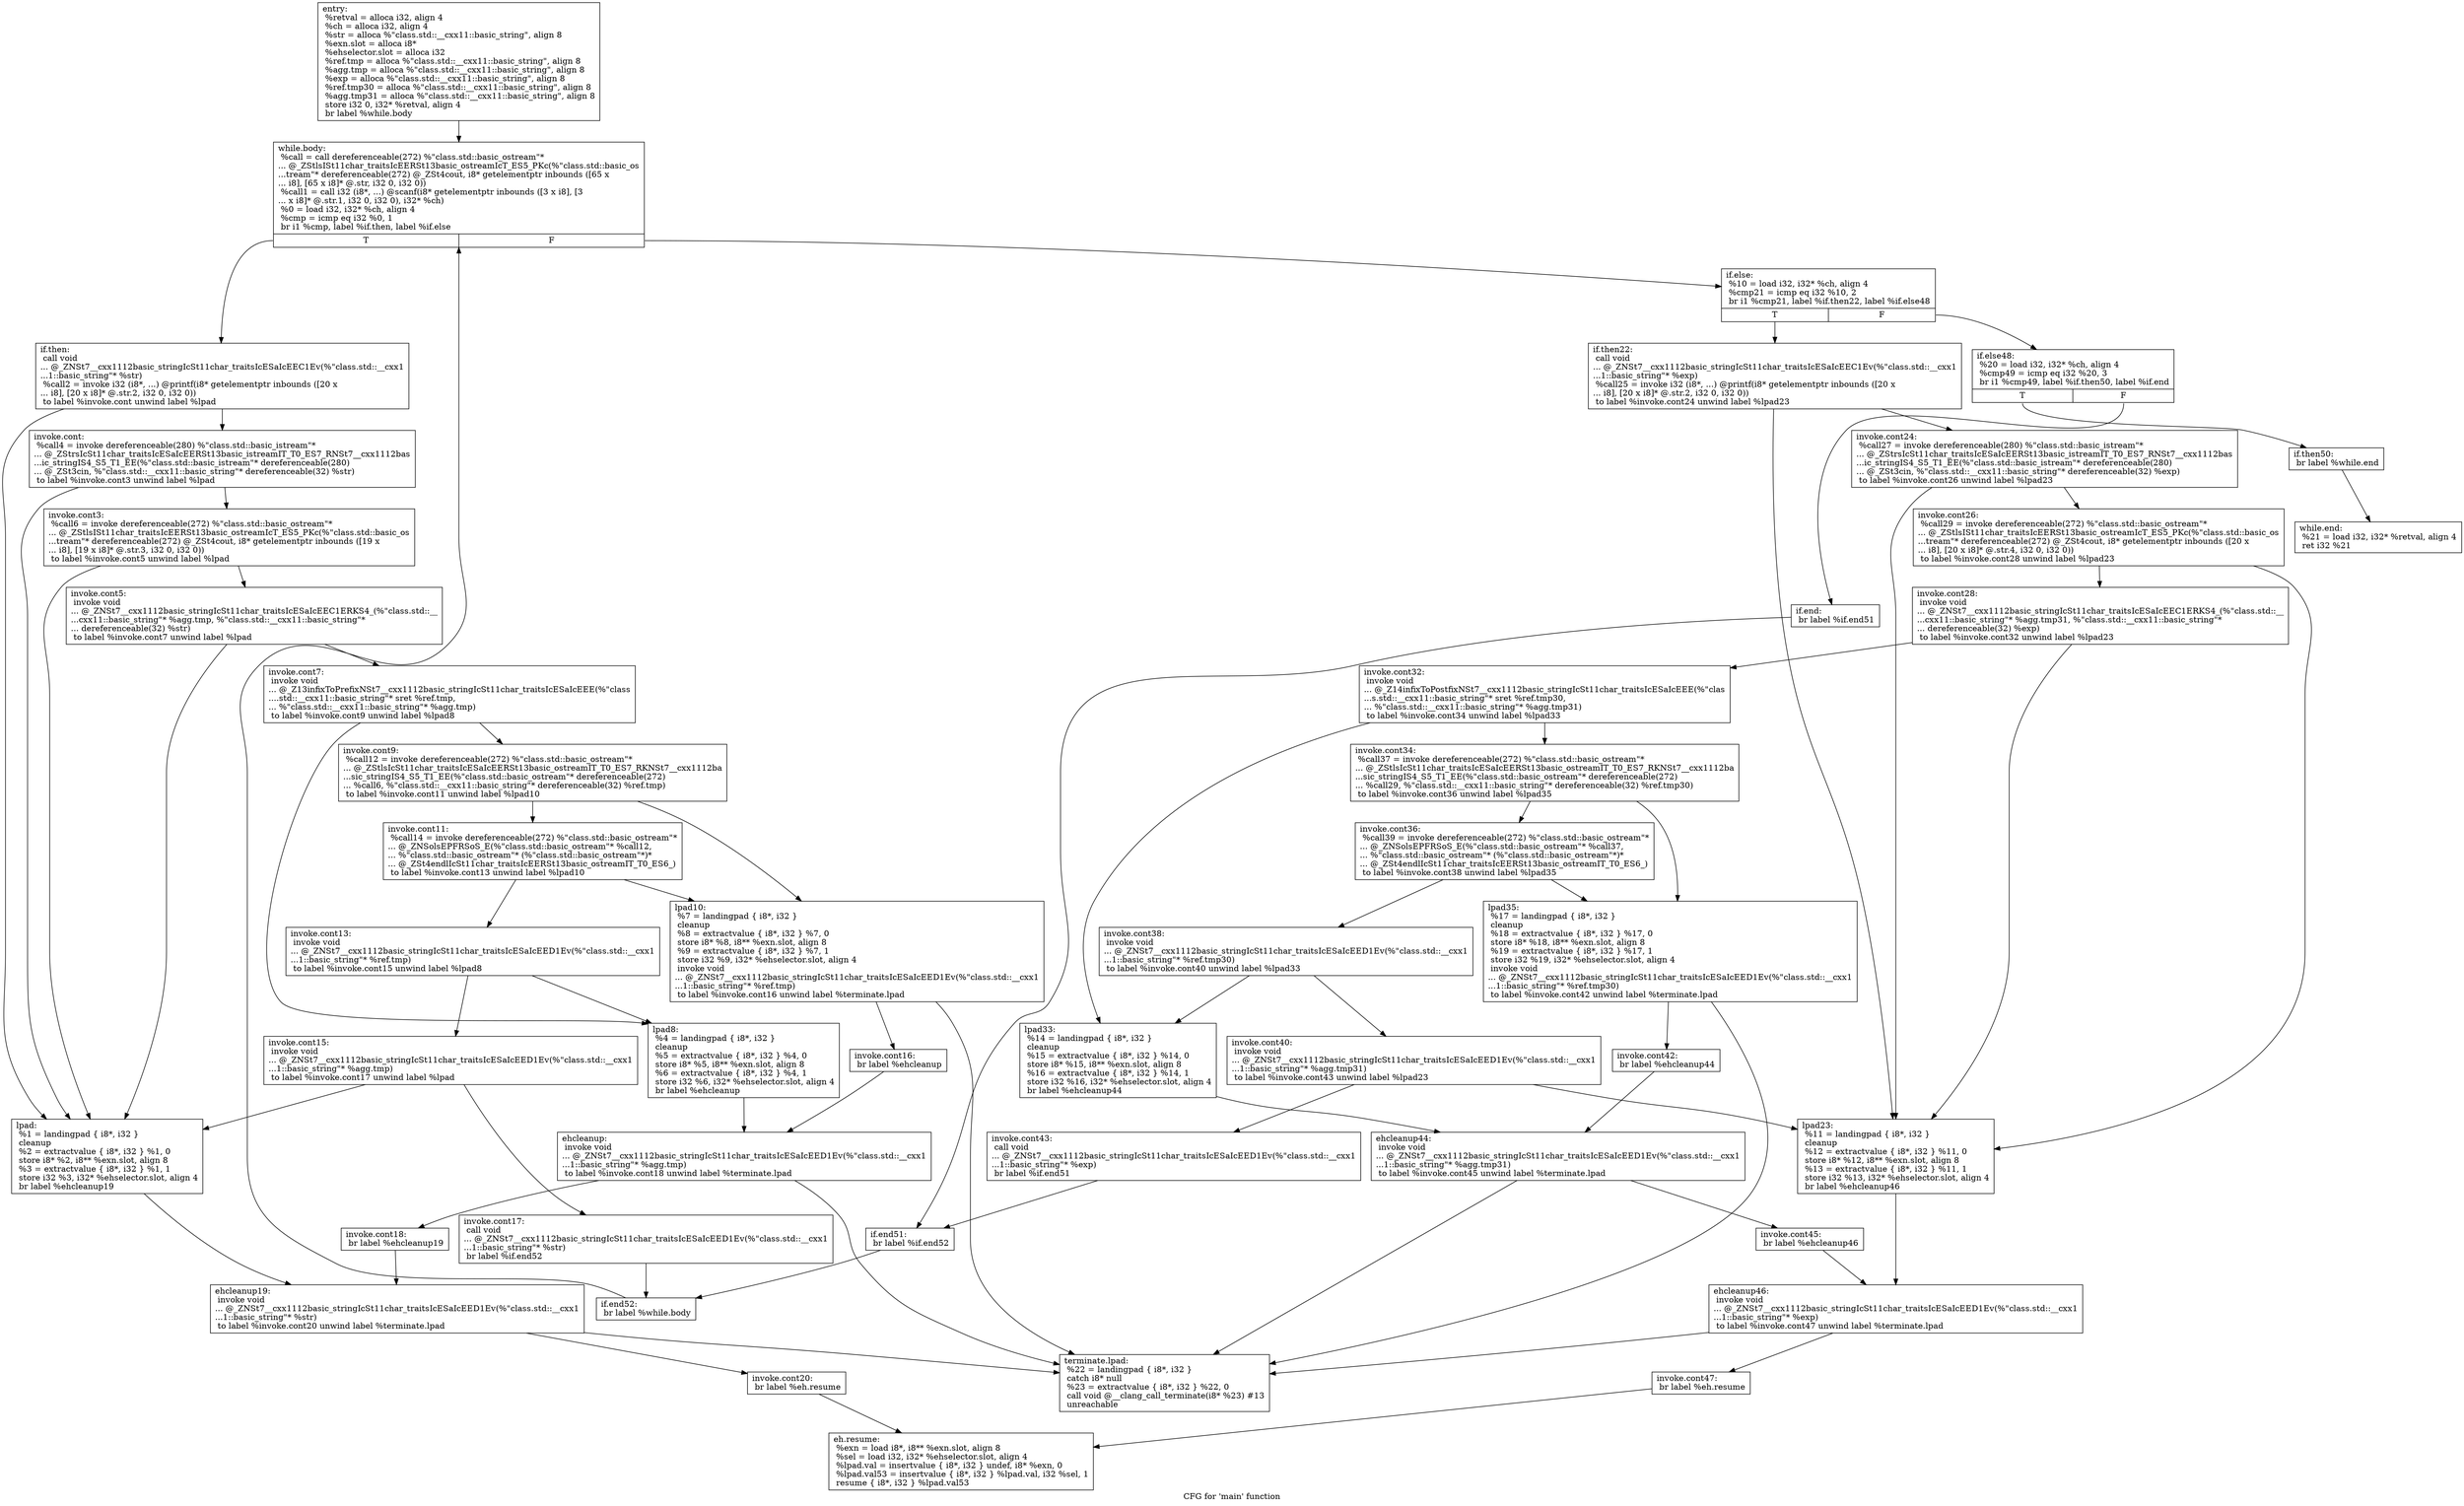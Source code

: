 digraph "CFG for 'main' function" {
	label="CFG for 'main' function";

	Node0x6b5f510 [shape=record,label="{entry:\l  %retval = alloca i32, align 4\l  %ch = alloca i32, align 4\l  %str = alloca %\"class.std::__cxx11::basic_string\", align 8\l  %exn.slot = alloca i8*\l  %ehselector.slot = alloca i32\l  %ref.tmp = alloca %\"class.std::__cxx11::basic_string\", align 8\l  %agg.tmp = alloca %\"class.std::__cxx11::basic_string\", align 8\l  %exp = alloca %\"class.std::__cxx11::basic_string\", align 8\l  %ref.tmp30 = alloca %\"class.std::__cxx11::basic_string\", align 8\l  %agg.tmp31 = alloca %\"class.std::__cxx11::basic_string\", align 8\l  store i32 0, i32* %retval, align 4\l  br label %while.body\l}"];
	Node0x6b5f510 -> Node0x6b5fce0;
	Node0x6b5fce0 [shape=record,label="{while.body:                                       \l  %call = call dereferenceable(272) %\"class.std::basic_ostream\"*\l... @_ZStlsISt11char_traitsIcEERSt13basic_ostreamIcT_ES5_PKc(%\"class.std::basic_os\l...tream\"* dereferenceable(272) @_ZSt4cout, i8* getelementptr inbounds ([65 x\l... i8], [65 x i8]* @.str, i32 0, i32 0))\l  %call1 = call i32 (i8*, ...) @scanf(i8* getelementptr inbounds ([3 x i8], [3\l... x i8]* @.str.1, i32 0, i32 0), i32* %ch)\l  %0 = load i32, i32* %ch, align 4\l  %cmp = icmp eq i32 %0, 1\l  br i1 %cmp, label %if.then, label %if.else\l|{<s0>T|<s1>F}}"];
	Node0x6b5fce0:s0 -> Node0x6b60610;
	Node0x6b5fce0:s1 -> Node0x6b606e0;
	Node0x6b60610 [shape=record,label="{if.then:                                          \l  call void\l... @_ZNSt7__cxx1112basic_stringIcSt11char_traitsIcESaIcEEC1Ev(%\"class.std::__cxx1\l...1::basic_string\"* %str)\l  %call2 = invoke i32 (i8*, ...) @printf(i8* getelementptr inbounds ([20 x\l... i8], [20 x i8]* @.str.2, i32 0, i32 0))\l          to label %invoke.cont unwind label %lpad\l}"];
	Node0x6b60610 -> Node0x6b60840;
	Node0x6b60610 -> Node0x6b60a30;
	Node0x6b60840 [shape=record,label="{invoke.cont:                                      \l  %call4 = invoke dereferenceable(280) %\"class.std::basic_istream\"*\l... @_ZStrsIcSt11char_traitsIcESaIcEERSt13basic_istreamIT_T0_ES7_RNSt7__cxx1112bas\l...ic_stringIS4_S5_T1_EE(%\"class.std::basic_istream\"* dereferenceable(280)\l... @_ZSt3cin, %\"class.std::__cxx11::basic_string\"* dereferenceable(32) %str)\l          to label %invoke.cont3 unwind label %lpad\l}"];
	Node0x6b60840 -> Node0x6b60e10;
	Node0x6b60840 -> Node0x6b60a30;
	Node0x6b60e10 [shape=record,label="{invoke.cont3:                                     \l  %call6 = invoke dereferenceable(272) %\"class.std::basic_ostream\"*\l... @_ZStlsISt11char_traitsIcEERSt13basic_ostreamIcT_ES5_PKc(%\"class.std::basic_os\l...tream\"* dereferenceable(272) @_ZSt4cout, i8* getelementptr inbounds ([19 x\l... i8], [19 x i8]* @.str.3, i32 0, i32 0))\l          to label %invoke.cont5 unwind label %lpad\l}"];
	Node0x6b60e10 -> Node0x6b612d0;
	Node0x6b60e10 -> Node0x6b60a30;
	Node0x6b612d0 [shape=record,label="{invoke.cont5:                                     \l  invoke void\l... @_ZNSt7__cxx1112basic_stringIcSt11char_traitsIcESaIcEEC1ERKS4_(%\"class.std::__\l...cxx11::basic_string\"* %agg.tmp, %\"class.std::__cxx11::basic_string\"*\l... dereferenceable(32) %str)\l          to label %invoke.cont7 unwind label %lpad\l}"];
	Node0x6b612d0 -> Node0x6b614e0;
	Node0x6b612d0 -> Node0x6b60a30;
	Node0x6b614e0 [shape=record,label="{invoke.cont7:                                     \l  invoke void\l... @_Z13infixToPrefixNSt7__cxx1112basic_stringIcSt11char_traitsIcESaIcEEE(%\"class\l....std::__cxx11::basic_string\"* sret %ref.tmp,\l... %\"class.std::__cxx11::basic_string\"* %agg.tmp)\l          to label %invoke.cont9 unwind label %lpad8\l}"];
	Node0x6b614e0 -> Node0x6b602c0;
	Node0x6b614e0 -> Node0x6b618b0;
	Node0x6b602c0 [shape=record,label="{invoke.cont9:                                     \l  %call12 = invoke dereferenceable(272) %\"class.std::basic_ostream\"*\l... @_ZStlsIcSt11char_traitsIcESaIcEERSt13basic_ostreamIT_T0_ES7_RKNSt7__cxx1112ba\l...sic_stringIS4_S5_T1_EE(%\"class.std::basic_ostream\"* dereferenceable(272)\l... %call6, %\"class.std::__cxx11::basic_string\"* dereferenceable(32) %ref.tmp)\l          to label %invoke.cont11 unwind label %lpad10\l}"];
	Node0x6b602c0 -> Node0x6b61490;
	Node0x6b602c0 -> Node0x6b61ad0;
	Node0x6b61490 [shape=record,label="{invoke.cont11:                                    \l  %call14 = invoke dereferenceable(272) %\"class.std::basic_ostream\"*\l... @_ZNSolsEPFRSoS_E(%\"class.std::basic_ostream\"* %call12,\l... %\"class.std::basic_ostream\"* (%\"class.std::basic_ostream\"*)*\l... @_ZSt4endlIcSt11char_traitsIcEERSt13basic_ostreamIT_T0_ES6_)\l          to label %invoke.cont13 unwind label %lpad10\l}"];
	Node0x6b61490 -> Node0x6b61f50;
	Node0x6b61490 -> Node0x6b61ad0;
	Node0x6b61f50 [shape=record,label="{invoke.cont13:                                    \l  invoke void\l... @_ZNSt7__cxx1112basic_stringIcSt11char_traitsIcESaIcEED1Ev(%\"class.std::__cxx1\l...1::basic_string\"* %ref.tmp)\l          to label %invoke.cont15 unwind label %lpad8\l}"];
	Node0x6b61f50 -> Node0x6b62480;
	Node0x6b61f50 -> Node0x6b618b0;
	Node0x6b62480 [shape=record,label="{invoke.cont15:                                    \l  invoke void\l... @_ZNSt7__cxx1112basic_stringIcSt11char_traitsIcESaIcEED1Ev(%\"class.std::__cxx1\l...1::basic_string\"* %agg.tmp)\l          to label %invoke.cont17 unwind label %lpad\l}"];
	Node0x6b62480 -> Node0x6b625f0;
	Node0x6b62480 -> Node0x6b60a30;
	Node0x6b625f0 [shape=record,label="{invoke.cont17:                                    \l  call void\l... @_ZNSt7__cxx1112basic_stringIcSt11char_traitsIcESaIcEED1Ev(%\"class.std::__cxx1\l...1::basic_string\"* %str)\l  br label %if.end52\l}"];
	Node0x6b625f0 -> Node0x6b62430;
	Node0x6b60a30 [shape=record,label="{lpad:                                             \l  %1 = landingpad \{ i8*, i32 \}\l          cleanup\l  %2 = extractvalue \{ i8*, i32 \} %1, 0\l  store i8* %2, i8** %exn.slot, align 8\l  %3 = extractvalue \{ i8*, i32 \} %1, 1\l  store i32 %3, i32* %ehselector.slot, align 4\l  br label %ehcleanup19\l}"];
	Node0x6b60a30 -> Node0x6b62ae0;
	Node0x6b618b0 [shape=record,label="{lpad8:                                            \l  %4 = landingpad \{ i8*, i32 \}\l          cleanup\l  %5 = extractvalue \{ i8*, i32 \} %4, 0\l  store i8* %5, i8** %exn.slot, align 8\l  %6 = extractvalue \{ i8*, i32 \} %4, 1\l  store i32 %6, i32* %ehselector.slot, align 4\l  br label %ehcleanup\l}"];
	Node0x6b618b0 -> Node0x6b62e40;
	Node0x6b61ad0 [shape=record,label="{lpad10:                                           \l  %7 = landingpad \{ i8*, i32 \}\l          cleanup\l  %8 = extractvalue \{ i8*, i32 \} %7, 0\l  store i8* %8, i8** %exn.slot, align 8\l  %9 = extractvalue \{ i8*, i32 \} %7, 1\l  store i32 %9, i32* %ehselector.slot, align 4\l  invoke void\l... @_ZNSt7__cxx1112basic_stringIcSt11char_traitsIcESaIcEED1Ev(%\"class.std::__cxx1\l...1::basic_string\"* %ref.tmp)\l          to label %invoke.cont16 unwind label %terminate.lpad\l}"];
	Node0x6b61ad0 -> Node0x6b631b0;
	Node0x6b61ad0 -> Node0x6b63230;
	Node0x6b631b0 [shape=record,label="{invoke.cont16:                                    \l  br label %ehcleanup\l}"];
	Node0x6b631b0 -> Node0x6b62e40;
	Node0x6b62e40 [shape=record,label="{ehcleanup:                                        \l  invoke void\l... @_ZNSt7__cxx1112basic_stringIcSt11char_traitsIcESaIcEED1Ev(%\"class.std::__cxx1\l...1::basic_string\"* %agg.tmp)\l          to label %invoke.cont18 unwind label %terminate.lpad\l}"];
	Node0x6b62e40 -> Node0x6b63430;
	Node0x6b62e40 -> Node0x6b63230;
	Node0x6b63430 [shape=record,label="{invoke.cont18:                                    \l  br label %ehcleanup19\l}"];
	Node0x6b63430 -> Node0x6b62ae0;
	Node0x6b62ae0 [shape=record,label="{ehcleanup19:                                      \l  invoke void\l... @_ZNSt7__cxx1112basic_stringIcSt11char_traitsIcESaIcEED1Ev(%\"class.std::__cxx1\l...1::basic_string\"* %str)\l          to label %invoke.cont20 unwind label %terminate.lpad\l}"];
	Node0x6b62ae0 -> Node0x6b635b0;
	Node0x6b62ae0 -> Node0x6b63230;
	Node0x6b635b0 [shape=record,label="{invoke.cont20:                                    \l  br label %eh.resume\l}"];
	Node0x6b635b0 -> Node0x6b62c10;
	Node0x6b606e0 [shape=record,label="{if.else:                                          \l  %10 = load i32, i32* %ch, align 4\l  %cmp21 = icmp eq i32 %10, 2\l  br i1 %cmp21, label %if.then22, label %if.else48\l|{<s0>T|<s1>F}}"];
	Node0x6b606e0:s0 -> Node0x6b63830;
	Node0x6b606e0:s1 -> Node0x6b63910;
	Node0x6b63830 [shape=record,label="{if.then22:                                        \l  call void\l... @_ZNSt7__cxx1112basic_stringIcSt11char_traitsIcESaIcEEC1Ev(%\"class.std::__cxx1\l...1::basic_string\"* %exp)\l  %call25 = invoke i32 (i8*, ...) @printf(i8* getelementptr inbounds ([20 x\l... i8], [20 x i8]* @.str.2, i32 0, i32 0))\l          to label %invoke.cont24 unwind label %lpad23\l}"];
	Node0x6b63830 -> Node0x6b63a80;
	Node0x6b63830 -> Node0x6b63bf0;
	Node0x6b63a80 [shape=record,label="{invoke.cont24:                                    \l  %call27 = invoke dereferenceable(280) %\"class.std::basic_istream\"*\l... @_ZStrsIcSt11char_traitsIcESaIcEERSt13basic_istreamIT_T0_ES7_RNSt7__cxx1112bas\l...ic_stringIS4_S5_T1_EE(%\"class.std::basic_istream\"* dereferenceable(280)\l... @_ZSt3cin, %\"class.std::__cxx11::basic_string\"* dereferenceable(32) %exp)\l          to label %invoke.cont26 unwind label %lpad23\l}"];
	Node0x6b63a80 -> Node0x6b63e30;
	Node0x6b63a80 -> Node0x6b63bf0;
	Node0x6b63e30 [shape=record,label="{invoke.cont26:                                    \l  %call29 = invoke dereferenceable(272) %\"class.std::basic_ostream\"*\l... @_ZStlsISt11char_traitsIcEERSt13basic_ostreamIcT_ES5_PKc(%\"class.std::basic_os\l...tream\"* dereferenceable(272) @_ZSt4cout, i8* getelementptr inbounds ([20 x\l... i8], [20 x i8]* @.str.4, i32 0, i32 0))\l          to label %invoke.cont28 unwind label %lpad23\l}"];
	Node0x6b63e30 -> Node0x6b61780;
	Node0x6b63e30 -> Node0x6b63bf0;
	Node0x6b61780 [shape=record,label="{invoke.cont28:                                    \l  invoke void\l... @_ZNSt7__cxx1112basic_stringIcSt11char_traitsIcESaIcEEC1ERKS4_(%\"class.std::__\l...cxx11::basic_string\"* %agg.tmp31, %\"class.std::__cxx11::basic_string\"*\l... dereferenceable(32) %exp)\l          to label %invoke.cont32 unwind label %lpad23\l}"];
	Node0x6b61780 -> Node0x6b645f0;
	Node0x6b61780 -> Node0x6b63bf0;
	Node0x6b645f0 [shape=record,label="{invoke.cont32:                                    \l  invoke void\l... @_Z14infixToPostfixNSt7__cxx1112basic_stringIcSt11char_traitsIcESaIcEEE(%\"clas\l...s.std::__cxx11::basic_string\"* sret %ref.tmp30,\l... %\"class.std::__cxx11::basic_string\"* %agg.tmp31)\l          to label %invoke.cont34 unwind label %lpad33\l}"];
	Node0x6b645f0 -> Node0x6b647b0;
	Node0x6b645f0 -> Node0x6b64830;
	Node0x6b647b0 [shape=record,label="{invoke.cont34:                                    \l  %call37 = invoke dereferenceable(272) %\"class.std::basic_ostream\"*\l... @_ZStlsIcSt11char_traitsIcESaIcEERSt13basic_ostreamIT_T0_ES7_RKNSt7__cxx1112ba\l...sic_stringIS4_S5_T1_EE(%\"class.std::basic_ostream\"* dereferenceable(272)\l... %call29, %\"class.std::__cxx11::basic_string\"* dereferenceable(32) %ref.tmp30)\l          to label %invoke.cont36 unwind label %lpad35\l}"];
	Node0x6b647b0 -> Node0x6b645a0;
	Node0x6b647b0 -> Node0x6b64a50;
	Node0x6b645a0 [shape=record,label="{invoke.cont36:                                    \l  %call39 = invoke dereferenceable(272) %\"class.std::basic_ostream\"*\l... @_ZNSolsEPFRSoS_E(%\"class.std::basic_ostream\"* %call37,\l... %\"class.std::basic_ostream\"* (%\"class.std::basic_ostream\"*)*\l... @_ZSt4endlIcSt11char_traitsIcEERSt13basic_ostreamIT_T0_ES6_)\l          to label %invoke.cont38 unwind label %lpad35\l}"];
	Node0x6b645a0 -> Node0x6b64c70;
	Node0x6b645a0 -> Node0x6b64a50;
	Node0x6b64c70 [shape=record,label="{invoke.cont38:                                    \l  invoke void\l... @_ZNSt7__cxx1112basic_stringIcSt11char_traitsIcESaIcEED1Ev(%\"class.std::__cxx1\l...1::basic_string\"* %ref.tmp30)\l          to label %invoke.cont40 unwind label %lpad33\l}"];
	Node0x6b64c70 -> Node0x6b64e80;
	Node0x6b64c70 -> Node0x6b64830;
	Node0x6b64e80 [shape=record,label="{invoke.cont40:                                    \l  invoke void\l... @_ZNSt7__cxx1112basic_stringIcSt11char_traitsIcESaIcEED1Ev(%\"class.std::__cxx1\l...1::basic_string\"* %agg.tmp31)\l          to label %invoke.cont43 unwind label %lpad23\l}"];
	Node0x6b64e80 -> Node0x6b64fd0;
	Node0x6b64e80 -> Node0x6b63bf0;
	Node0x6b64fd0 [shape=record,label="{invoke.cont43:                                    \l  call void\l... @_ZNSt7__cxx1112basic_stringIcSt11char_traitsIcESaIcEED1Ev(%\"class.std::__cxx1\l...1::basic_string\"* %exp)\l  br label %if.end51\l}"];
	Node0x6b64fd0 -> Node0x6b64e30;
	Node0x6b63bf0 [shape=record,label="{lpad23:                                           \l  %11 = landingpad \{ i8*, i32 \}\l          cleanup\l  %12 = extractvalue \{ i8*, i32 \} %11, 0\l  store i8* %12, i8** %exn.slot, align 8\l  %13 = extractvalue \{ i8*, i32 \} %11, 1\l  store i32 %13, i32* %ehselector.slot, align 4\l  br label %ehcleanup46\l}"];
	Node0x6b63bf0 -> Node0x6b65470;
	Node0x6b64830 [shape=record,label="{lpad33:                                           \l  %14 = landingpad \{ i8*, i32 \}\l          cleanup\l  %15 = extractvalue \{ i8*, i32 \} %14, 0\l  store i8* %15, i8** %exn.slot, align 8\l  %16 = extractvalue \{ i8*, i32 \} %14, 1\l  store i32 %16, i32* %ehselector.slot, align 4\l  br label %ehcleanup44\l}"];
	Node0x6b64830 -> Node0x6b65840;
	Node0x6b64a50 [shape=record,label="{lpad35:                                           \l  %17 = landingpad \{ i8*, i32 \}\l          cleanup\l  %18 = extractvalue \{ i8*, i32 \} %17, 0\l  store i8* %18, i8** %exn.slot, align 8\l  %19 = extractvalue \{ i8*, i32 \} %17, 1\l  store i32 %19, i32* %ehselector.slot, align 4\l  invoke void\l... @_ZNSt7__cxx1112basic_stringIcSt11char_traitsIcESaIcEED1Ev(%\"class.std::__cxx1\l...1::basic_string\"* %ref.tmp30)\l          to label %invoke.cont42 unwind label %terminate.lpad\l}"];
	Node0x6b64a50 -> Node0x6b65ba0;
	Node0x6b64a50 -> Node0x6b63230;
	Node0x6b65ba0 [shape=record,label="{invoke.cont42:                                    \l  br label %ehcleanup44\l}"];
	Node0x6b65ba0 -> Node0x6b65840;
	Node0x6b65840 [shape=record,label="{ehcleanup44:                                      \l  invoke void\l... @_ZNSt7__cxx1112basic_stringIcSt11char_traitsIcESaIcEED1Ev(%\"class.std::__cxx1\l...1::basic_string\"* %agg.tmp31)\l          to label %invoke.cont45 unwind label %terminate.lpad\l}"];
	Node0x6b65840 -> Node0x6b65d40;
	Node0x6b65840 -> Node0x6b63230;
	Node0x6b65d40 [shape=record,label="{invoke.cont45:                                    \l  br label %ehcleanup46\l}"];
	Node0x6b65d40 -> Node0x6b65470;
	Node0x6b65470 [shape=record,label="{ehcleanup46:                                      \l  invoke void\l... @_ZNSt7__cxx1112basic_stringIcSt11char_traitsIcESaIcEED1Ev(%\"class.std::__cxx1\l...1::basic_string\"* %exp)\l          to label %invoke.cont47 unwind label %terminate.lpad\l}"];
	Node0x6b65470 -> Node0x6b65ec0;
	Node0x6b65470 -> Node0x6b63230;
	Node0x6b65ec0 [shape=record,label="{invoke.cont47:                                    \l  br label %eh.resume\l}"];
	Node0x6b65ec0 -> Node0x6b62c10;
	Node0x6b63910 [shape=record,label="{if.else48:                                        \l  %20 = load i32, i32* %ch, align 4\l  %cmp49 = icmp eq i32 %20, 3\l  br i1 %cmp49, label %if.then50, label %if.end\l|{<s0>T|<s1>F}}"];
	Node0x6b63910:s0 -> Node0x6b65b50;
	Node0x6b63910:s1 -> Node0x6b66140;
	Node0x6b65b50 [shape=record,label="{if.then50:                                        \l  br label %while.end\l}"];
	Node0x6b65b50 -> Node0x6b662a0;
	Node0x6b66140 [shape=record,label="{if.end:                                           \l  br label %if.end51\l}"];
	Node0x6b66140 -> Node0x6b64e30;
	Node0x6b64e30 [shape=record,label="{if.end51:                                         \l  br label %if.end52\l}"];
	Node0x6b64e30 -> Node0x6b62430;
	Node0x6b62430 [shape=record,label="{if.end52:                                         \l  br label %while.body\l}"];
	Node0x6b62430 -> Node0x6b5fce0;
	Node0x6b662a0 [shape=record,label="{while.end:                                        \l  %21 = load i32, i32* %retval, align 4\l  ret i32 %21\l}"];
	Node0x6b62c10 [shape=record,label="{eh.resume:                                        \l  %exn = load i8*, i8** %exn.slot, align 8\l  %sel = load i32, i32* %ehselector.slot, align 4\l  %lpad.val = insertvalue \{ i8*, i32 \} undef, i8* %exn, 0\l  %lpad.val53 = insertvalue \{ i8*, i32 \} %lpad.val, i32 %sel, 1\l  resume \{ i8*, i32 \} %lpad.val53\l}"];
	Node0x6b63230 [shape=record,label="{terminate.lpad:                                   \l  %22 = landingpad \{ i8*, i32 \}\l          catch i8* null\l  %23 = extractvalue \{ i8*, i32 \} %22, 0\l  call void @__clang_call_terminate(i8* %23) #13\l  unreachable\l}"];
}
